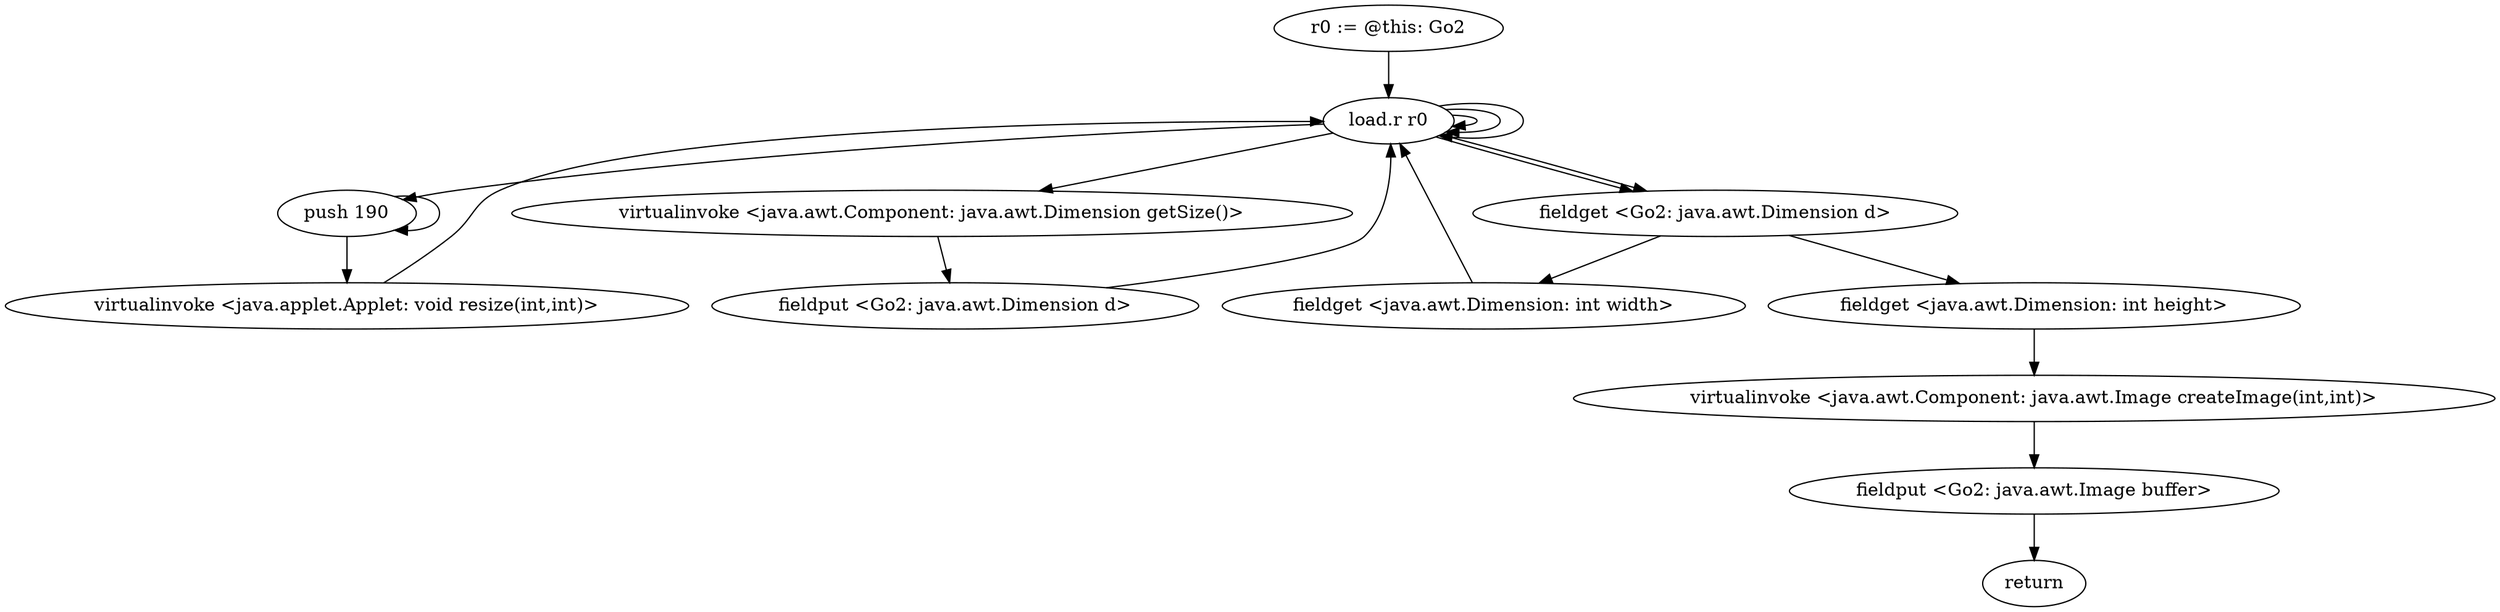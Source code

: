 digraph "" {
    "r0 := @this: Go2"
    "load.r r0"
    "r0 := @this: Go2"->"load.r r0";
    "push 190"
    "load.r r0"->"push 190";
    "push 190"->"push 190";
    "virtualinvoke <java.applet.Applet: void resize(int,int)>"
    "push 190"->"virtualinvoke <java.applet.Applet: void resize(int,int)>";
    "virtualinvoke <java.applet.Applet: void resize(int,int)>"->"load.r r0";
    "load.r r0"->"load.r r0";
    "virtualinvoke <java.awt.Component: java.awt.Dimension getSize()>"
    "load.r r0"->"virtualinvoke <java.awt.Component: java.awt.Dimension getSize()>";
    "fieldput <Go2: java.awt.Dimension d>"
    "virtualinvoke <java.awt.Component: java.awt.Dimension getSize()>"->"fieldput <Go2: java.awt.Dimension d>";
    "fieldput <Go2: java.awt.Dimension d>"->"load.r r0";
    "load.r r0"->"load.r r0";
    "load.r r0"->"load.r r0";
    "fieldget <Go2: java.awt.Dimension d>"
    "load.r r0"->"fieldget <Go2: java.awt.Dimension d>";
    "fieldget <java.awt.Dimension: int width>"
    "fieldget <Go2: java.awt.Dimension d>"->"fieldget <java.awt.Dimension: int width>";
    "fieldget <java.awt.Dimension: int width>"->"load.r r0";
    "load.r r0"->"fieldget <Go2: java.awt.Dimension d>";
    "fieldget <java.awt.Dimension: int height>"
    "fieldget <Go2: java.awt.Dimension d>"->"fieldget <java.awt.Dimension: int height>";
    "virtualinvoke <java.awt.Component: java.awt.Image createImage(int,int)>"
    "fieldget <java.awt.Dimension: int height>"->"virtualinvoke <java.awt.Component: java.awt.Image createImage(int,int)>";
    "fieldput <Go2: java.awt.Image buffer>"
    "virtualinvoke <java.awt.Component: java.awt.Image createImage(int,int)>"->"fieldput <Go2: java.awt.Image buffer>";
    "return"
    "fieldput <Go2: java.awt.Image buffer>"->"return";
}
